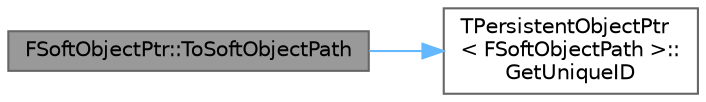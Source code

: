 digraph "FSoftObjectPtr::ToSoftObjectPath"
{
 // INTERACTIVE_SVG=YES
 // LATEX_PDF_SIZE
  bgcolor="transparent";
  edge [fontname=Helvetica,fontsize=10,labelfontname=Helvetica,labelfontsize=10];
  node [fontname=Helvetica,fontsize=10,shape=box,height=0.2,width=0.4];
  rankdir="LR";
  Node1 [id="Node000001",label="FSoftObjectPtr::ToSoftObjectPath",height=0.2,width=0.4,color="gray40", fillcolor="grey60", style="filled", fontcolor="black",tooltip="Returns the StringObjectPath that is wrapped by this SoftObjectPtr."];
  Node1 -> Node2 [id="edge1_Node000001_Node000002",color="steelblue1",style="solid",tooltip=" "];
  Node2 [id="Node000002",label="TPersistentObjectPtr\l\< FSoftObjectPath \>::\lGetUniqueID",height=0.2,width=0.4,color="grey40", fillcolor="white", style="filled",URL="$d5/dce/structTPersistentObjectPtr.html#a2a2da585f6b244fd1515120c6efb4b39",tooltip=" "];
}
